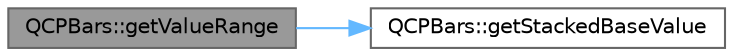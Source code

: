 digraph "QCPBars::getValueRange"
{
 // LATEX_PDF_SIZE
  bgcolor="transparent";
  edge [fontname=Helvetica,fontsize=10,labelfontname=Helvetica,labelfontsize=10];
  node [fontname=Helvetica,fontsize=10,shape=box,height=0.2,width=0.4];
  rankdir="LR";
  Node1 [label="QCPBars::getValueRange",height=0.2,width=0.4,color="gray40", fillcolor="grey60", style="filled", fontcolor="black",tooltip=" "];
  Node1 -> Node2 [color="steelblue1",style="solid"];
  Node2 [label="QCPBars::getStackedBaseValue",height=0.2,width=0.4,color="grey40", fillcolor="white", style="filled",URL="$class_q_c_p_bars.html#a0ffd6e043876e13e89eaa54e9f8a04b9",tooltip=" "];
}
